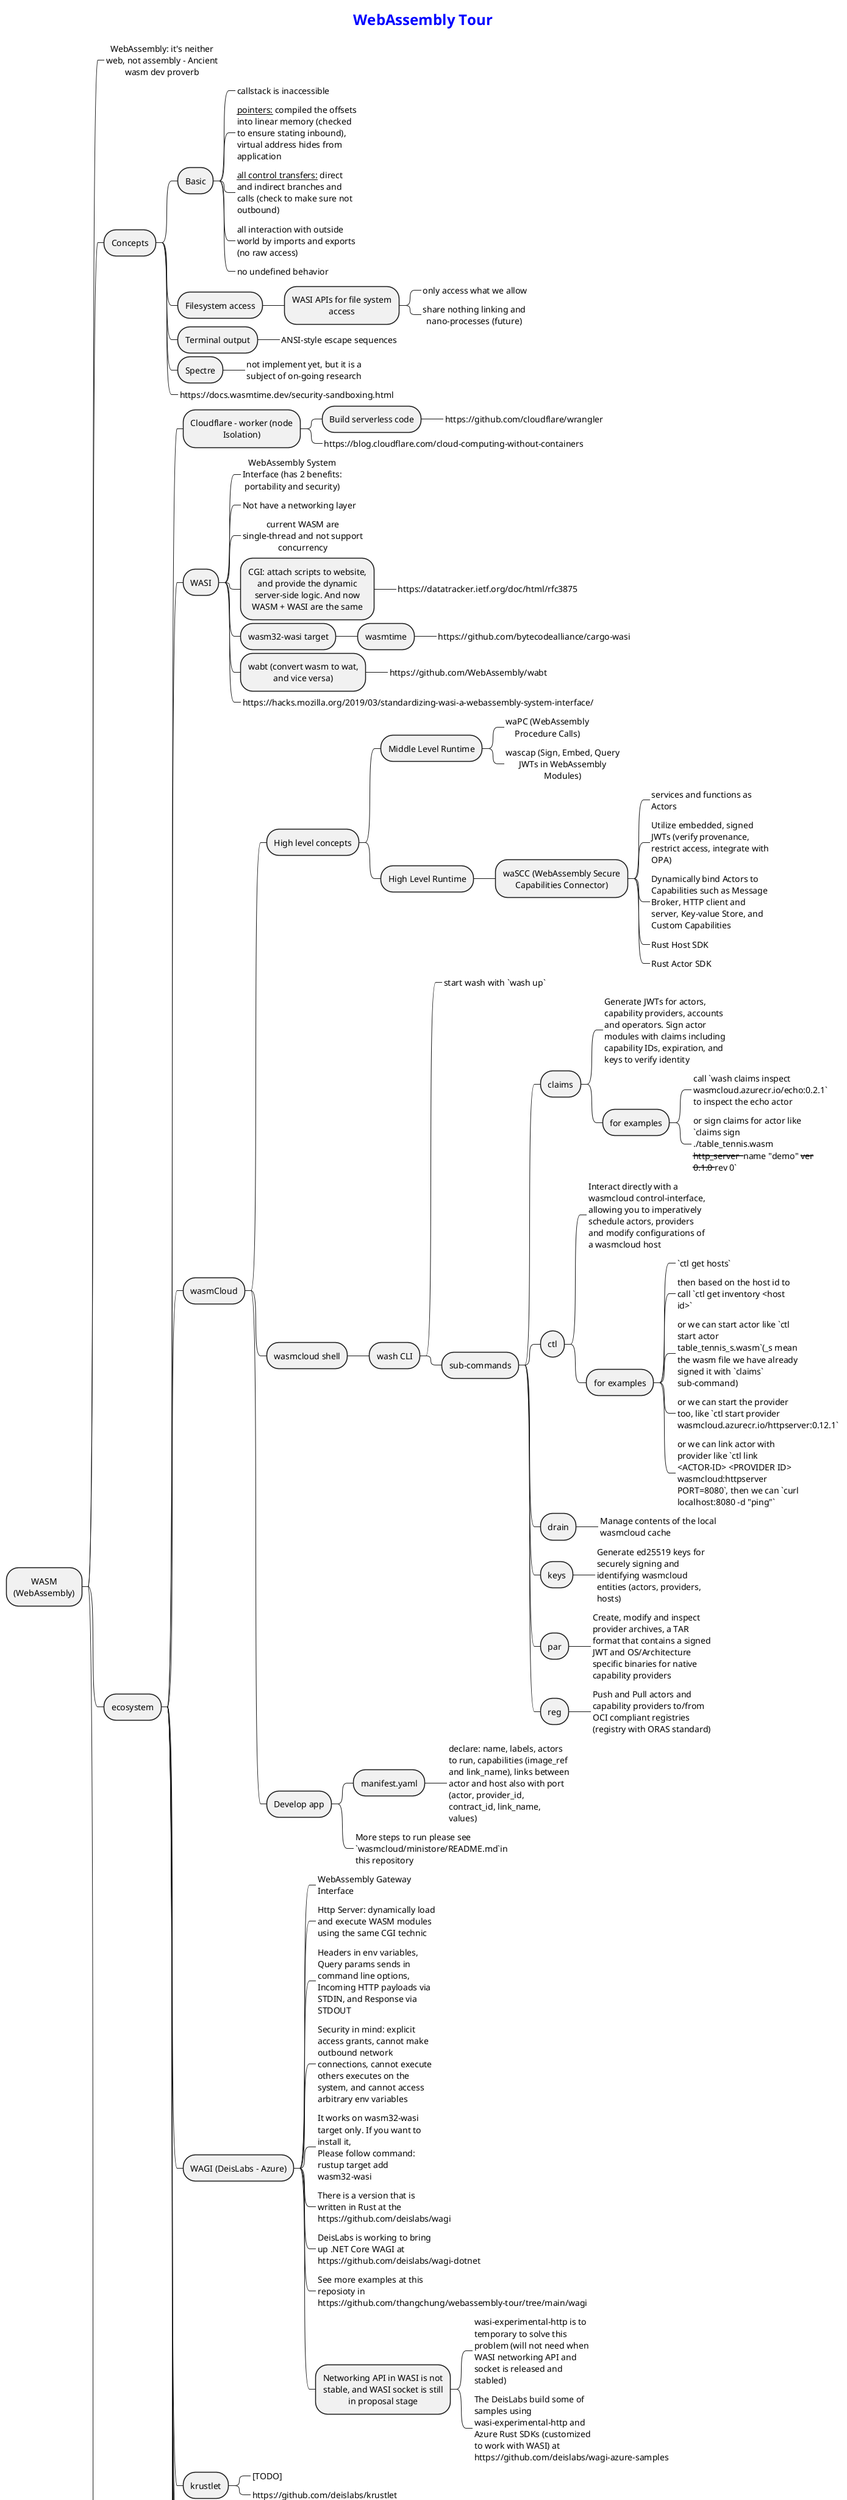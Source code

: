 @startmindmap wasm-tour

title WebAssembly Tour
caption Copyright by <i>@thangchung</i> \nhttps://github.com/thangchung/webassembly-tour

skinparam shadowing false
'skinparam handwritten true
skinparam BackgroundColor white

<style>
title {
  Margin 0 0 10
  FontSize 24
  FontColor blue
}
caption {
  Margin 10 0 0
  FontSize 12
  FontColor blue
}
node {
  Padding 12
  Margin 3
  HorizontalAlignment center
  RoundCorner 40
  MaximumWidth 200
}
leafNode {
  RoundCorner 0
  Padding 3
  BackgroundColor none
  Linecolor none
}
mindmapDiagram {
  .mynotes_left {
    BackgroundColor none
    Linecolor none
    HorizontalAlignment right
  }
  .mynotes_right {
    BackgroundColor none
    Linecolor none
    HorizontalAlignment left
  }
}
</style>

+ WASM \n(WebAssembly)
++ WebAssembly: it's neither web, not assembly - Ancient wasm dev proverb

++ Concepts
+++ Basic
++++ callstack is inaccessible
++++ <u>pointers:</u> compiled the offsets into linear memory (checked to ensure stating inbound), virtual address hides from application <<mynotes_right>>
++++ <u>all control transfers:</u> direct and indirect branches and calls (check to make sure not outbound) <<mynotes_right>>
++++ all interaction with outside world by imports and exports (no raw access) <<mynotes_right>>
++++ no undefined behavior
+++ Filesystem access
++++ WASI APIs for file system access
+++++ only access what we allow
+++++ share nothing linking and nano-processes (future)
+++ Terminal output
++++ ANSI-style escape sequences
+++ Spectre
++++ not implement yet, but it is a subject of on-going research
+++ https://docs.wasmtime.dev/security-sandboxing.html

++ ecosystem
+++ Cloudflare - worker (node Isolation)
++++ Build serverless code
+++++ https://github.com/cloudflare/wrangler
++++ https://blog.cloudflare.com/cloud-computing-without-containers

+++ WASI
++++ WebAssembly System Interface (has 2 benefits: portability and security)
++++ Not have a networking layer
++++ current WASM are single-thread and not support concurrency
++++ CGI: attach scripts to website, and provide the dynamic server-side logic. And now WASM + WASI are the same
+++++ https://datatracker.ietf.org/doc/html/rfc3875
++++ wasm32-wasi target
+++++ wasmtime
++++++ https://github.com/bytecodealliance/cargo-wasi
++++ wabt (convert wasm to wat, and vice versa)
+++++ https://github.com/WebAssembly/wabt
++++ https://hacks.mozilla.org/2019/03/standardizing-wasi-a-webassembly-system-interface/

+++ wasmCloud
++++ High level concepts
+++++ Middle Level Runtime
++++++ waPC (WebAssembly Procedure Calls)
++++++ wascap (Sign, Embed, Query JWTs in WebAssembly Modules)
+++++ High Level Runtime
++++++ waSCC (WebAssembly Secure Capabilities Connector)
+++++++ services and functions as Actors <<mynotes_right>>
+++++++ Utilize embedded, signed JWTs (verify provenance, restrict access, integrate with OPA) <<mynotes_right>>
+++++++ Dynamically bind Actors to Capabilities such as Message Broker, HTTP client and server, Key-value Store, and Custom Capabilities <<mynotes_right>>
+++++++ Rust Host SDK
+++++++ Rust Actor SDK
++++ wasmcloud shell
+++++ wash CLI
++++++ start wash with `wash up`
++++++ sub-commands
+++++++ claims
++++++++ Generate JWTs for actors, capability providers, accounts and operators. Sign actor modules with claims including capability IDs, expiration, and keys to verify identity <<mynotes_right>>
++++++++ for examples
+++++++++ call `wash claims inspect wasmcloud.azurecr.io/echo:0.2.1` to inspect the echo actor <<mynotes_right>>
+++++++++ or sign claims for actor like `claims sign ./table_tennis.wasm --http_server  --name "demo" --ver 0.1.0 --rev 0` <<mynotes_right>>
+++++++ ctl
++++++++ Interact directly with a wasmcloud control-interface, allowing you to imperatively schedule actors, providers and modify configurations of a wasmcloud host <<mynotes_right>>
++++++++ for examples
+++++++++ `ctl get hosts`
+++++++++ then based on the host id to call `ctl get inventory <host id>` <<mynotes_right>>
+++++++++ or we can start actor like `ctl start actor table_tennis_s.wasm`(_s mean the wasm file we have already signed it with `claims` sub-command) <<mynotes_right>>
+++++++++ or we can start the provider too, like `ctl start provider wasmcloud.azurecr.io/httpserver:0.12.1` <<mynotes_right>>
+++++++++ or we can link actor with provider like `ctl link <ACTOR-ID> <PROVIDER ID> wasmcloud:httpserver PORT=8080`, then we can `curl localhost:8080 -d "ping"` <<mynotes_right>>
+++++++ drain
++++++++ Manage contents of the local wasmcloud cache <<mynotes_right>>
+++++++ keys
++++++++ Generate ed25519 keys for securely signing and identifying wasmcloud entities (actors, providers, hosts) <<mynotes_right>>
+++++++ par
++++++++ Create, modify and inspect provider archives, a TAR format that contains a signed JWT and OS/Architecture specific binaries for native capability providers <<mynotes_right>>
+++++++ reg
++++++++ Push and Pull actors and capability providers to/from OCI compliant registries (registry with ORAS standard) <<mynotes_right>>
++++ Develop app
+++++ manifest.yaml
++++++ declare: name, labels, actors to run, capabilities (image_ref and link_name), links between actor and host also with port (actor, provider_id, contract_id, link_name, values) <<mynotes_right>>
+++++ More steps to run please see `wasmcloud/ministore/README.md`in this repository <<mynotes_right>>

+++ WAGI (DeisLabs - Azure)
++++ WebAssembly Gateway Interface<<mynotes_right>>
++++ Http Server: dynamically load and execute WASM modules using the same CGI technic <<mynotes_right>>
++++ Headers in env variables, Query params sends in command line options, Incoming HTTP payloads via STDIN, and Response via STDOUT <<mynotes_right>>
++++ Security in mind: explicit access grants, cannot make outbound network connections, cannot execute others executes on the system, and cannot access arbitrary env variables <<mynotes_right>>
++++ It works on wasm32-wasi target only. If you want to install it, \nPlease follow command: rustup target add wasm32-wasi <<mynotes_right>>
++++ There is a version that is written in Rust at the https://github.com/deislabs/wagi <<mynotes_right>>
++++ DeisLabs is working to bring up .NET Core WAGI at https://github.com/deislabs/wagi-dotnet <<mynotes_right>>
++++ See more examples at this reposioty in https://github.com/thangchung/webassembly-tour/tree/main/wagi <<mynotes_right>>
++++ Networking API in WASI is not stable, and WASI socket is still in proposal stage
+++++ wasi-experimental-http is to temporary to solve this problem (will not need when WASI networking API and socket is released and stabled) <<mynotes_right>>
+++++ The DeisLabs build some of samples using wasi-experimental-http and Azure Rust SDKs (customized to work with WASI) at https://github.com/deislabs/wagi-azure-samples <<mynotes_right>>

+++ krustlet
++++ [TODO]
++++ https://github.com/deislabs/krustlet

+++ wasmer
++++ WebAssembly Runtime supporting WASI and Emscripten
++++ [TODO]
++++ https://github.com/wasmerio/wasmer

+++ secondstate
++++ [TODO]
++++ https://www.secondstate.io/

+++ suborbital
++++ [TODO]
++++ https://github.com/suborbital/atmo

+++ lucet
++++ Sandboxing WebAssembly Compiler
++++ [TODO]
++++ https://github.com/bytecodealliance/lucet

+++ wapm
++++ [TODO]

+++ wasi-nn
++++ [TODO]

+++ webassembly-dwarf
++++ [TODO]
++++ https://yurydelendik.github.io/webassembly-dwarf/

+++ AssemblyLift
++++ A framework for building serverless applications powered by WebAssembly (AWS) <<mynotes_right>>
++++ [TODO]
++++ https://github.com/akkoro/assemblylift

+++ WebContainer (StackBlitz)
++++ [TODO]
++++ https://github.com/stackblitz/webcontainer-core

+++ Other tools
++++ https://github.com/engineerd/wasm-to-oci
++++ https://github.com/appcypher/awesome-wasm-runtimes
++++ https://github.com/grain-lang/grain

++ programming languages \n(LLVM family)
+++ Rust
+++ C/C++
+++ AssemblyScript (subset of Typescript)
+++ TinyGo
+++ swiftwasm
+++ pyodide (python)

@endmindmap